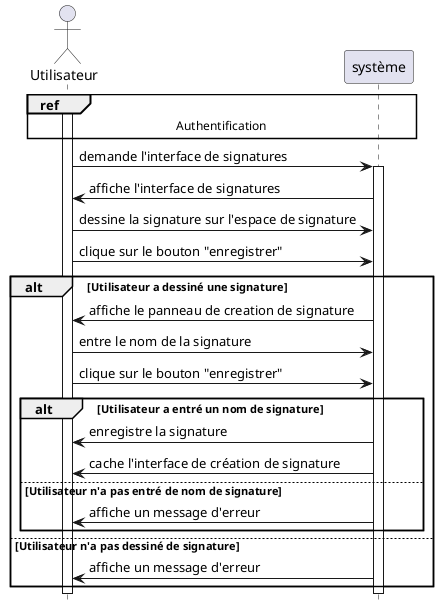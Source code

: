 @startuml create_signature

hide footbox


actor "Utilisateur" as user
participant "système" as system


ref over user, system : Authentification
activate user
user -> system : demande l'interface de signatures
activate system
system -> user : affiche l'interface de signatures
user -> system : dessine la signature sur l'espace de signature
user -> system : clique sur le bouton "enregistrer"
alt Utilisateur a dessiné une signature
system -> user : affiche le panneau de creation de signature
user -> system : entre le nom de la signature
user -> system : clique sur le bouton "enregistrer"
alt Utilisateur a entré un nom de signature
system -> user : enregistre la signature
system -> user : cache l'interface de création de signature
else Utilisateur n'a pas entré de nom de signature
system -> user : affiche un message d'erreur
end
else Utilisateur n'a pas dessiné de signature
system -> user : affiche un message d'erreur
end
deactivate system
deactivate user